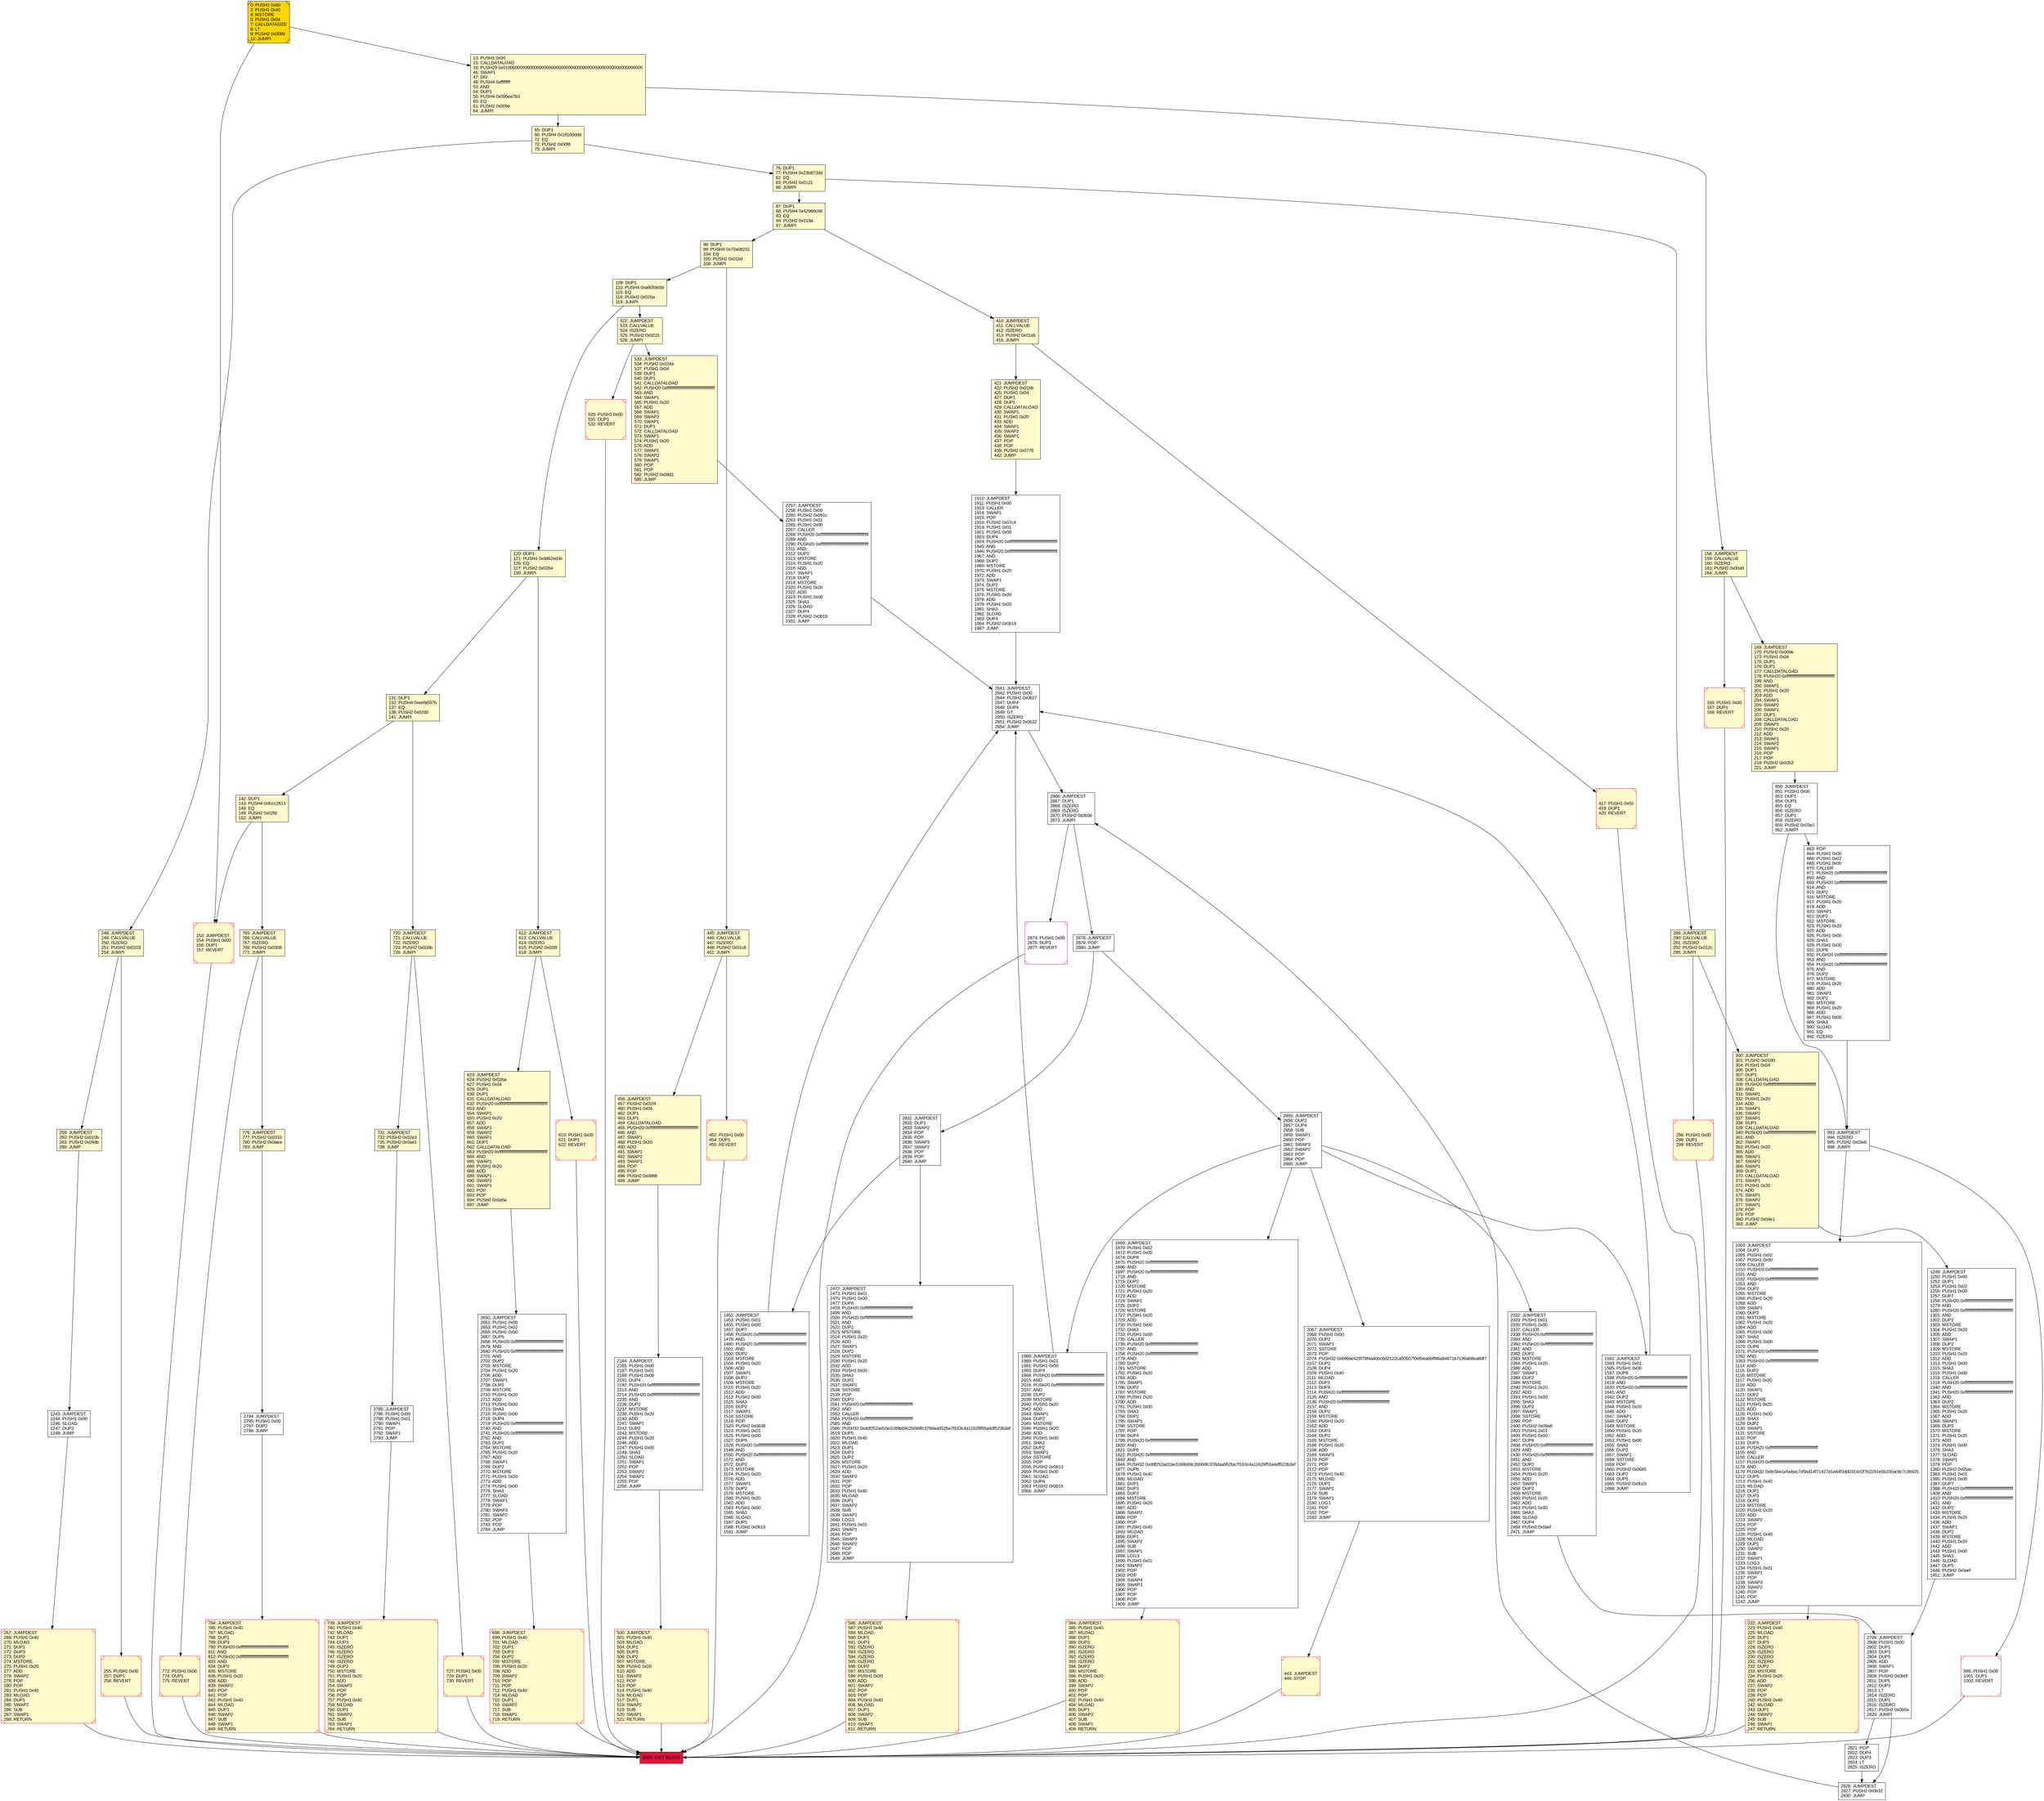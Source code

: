 digraph G {
bgcolor=transparent rankdir=UD;
node [shape=box style=filled color=black fillcolor=white fontname=arial fontcolor=black];
417 [label="417: PUSH1 0x00\l419: DUP1\l420: REVERT\l" fillcolor=lemonchiffon shape=Msquare color=crimson ];
1592 [label="1592: JUMPDEST\l1593: PUSH1 0x01\l1595: PUSH1 0x00\l1597: DUP8\l1598: PUSH20 0xffffffffffffffffffffffffffffffffffffffff\l1619: AND\l1620: PUSH20 0xffffffffffffffffffffffffffffffffffffffff\l1641: AND\l1642: DUP2\l1643: MSTORE\l1644: PUSH1 0x20\l1646: ADD\l1647: SWAP1\l1648: DUP2\l1649: MSTORE\l1650: PUSH1 0x20\l1652: ADD\l1653: PUSH1 0x00\l1655: SHA3\l1656: DUP2\l1657: SWAP1\l1658: SSTORE\l1659: POP\l1660: PUSH2 0x0685\l1663: DUP2\l1664: DUP5\l1665: PUSH2 0x0b19\l1668: JUMP\l" ];
1988 [label="1988: JUMPDEST\l1989: PUSH1 0x01\l1991: PUSH1 0x00\l1993: DUP4\l1994: PUSH20 0xffffffffffffffffffffffffffffffffffffffff\l2015: AND\l2016: PUSH20 0xffffffffffffffffffffffffffffffffffffffff\l2037: AND\l2038: DUP2\l2039: MSTORE\l2040: PUSH1 0x20\l2042: ADD\l2043: SWAP1\l2044: DUP2\l2045: MSTORE\l2046: PUSH1 0x20\l2048: ADD\l2049: PUSH1 0x00\l2051: SHA3\l2052: DUP2\l2053: SWAP1\l2054: SSTORE\l2055: POP\l2056: PUSH2 0x0813\l2059: PUSH1 0x00\l2061: SLOAD\l2062: DUP4\l2063: PUSH2 0x0b19\l2066: JUMP\l" ];
165 [label="165: PUSH1 0x00\l167: DUP1\l168: REVERT\l" fillcolor=lemonchiffon shape=Msquare color=crimson ];
2472 [label="2472: JUMPDEST\l2473: PUSH1 0x01\l2475: PUSH1 0x00\l2477: DUP6\l2478: PUSH20 0xffffffffffffffffffffffffffffffffffffffff\l2499: AND\l2500: PUSH20 0xffffffffffffffffffffffffffffffffffffffff\l2521: AND\l2522: DUP2\l2523: MSTORE\l2524: PUSH1 0x20\l2526: ADD\l2527: SWAP1\l2528: DUP2\l2529: MSTORE\l2530: PUSH1 0x20\l2532: ADD\l2533: PUSH1 0x00\l2535: SHA3\l2536: DUP2\l2537: SWAP1\l2538: SSTORE\l2539: POP\l2540: DUP3\l2541: PUSH20 0xffffffffffffffffffffffffffffffffffffffff\l2562: AND\l2563: CALLER\l2564: PUSH20 0xffffffffffffffffffffffffffffffffffffffff\l2585: AND\l2586: PUSH32 0xddf252ad1be2c89b69c2b068fc378daa952ba7f163c4a11628f55a4df523b3ef\l2619: DUP5\l2620: PUSH1 0x40\l2622: MLOAD\l2623: DUP1\l2624: DUP3\l2625: DUP2\l2626: MSTORE\l2627: PUSH1 0x20\l2629: ADD\l2630: SWAP2\l2631: POP\l2632: POP\l2633: PUSH1 0x40\l2635: MLOAD\l2636: DUP1\l2637: SWAP2\l2638: SUB\l2639: SWAP1\l2640: LOG3\l2641: PUSH1 0x01\l2643: SWAP1\l2644: POP\l2645: SWAP3\l2646: SWAP2\l2647: POP\l2648: POP\l2649: JUMP\l" ];
1003 [label="1003: JUMPDEST\l1004: DUP2\l1005: PUSH1 0x02\l1007: PUSH1 0x00\l1009: CALLER\l1010: PUSH20 0xffffffffffffffffffffffffffffffffffffffff\l1031: AND\l1032: PUSH20 0xffffffffffffffffffffffffffffffffffffffff\l1053: AND\l1054: DUP2\l1055: MSTORE\l1056: PUSH1 0x20\l1058: ADD\l1059: SWAP1\l1060: DUP2\l1061: MSTORE\l1062: PUSH1 0x20\l1064: ADD\l1065: PUSH1 0x00\l1067: SHA3\l1068: PUSH1 0x00\l1070: DUP6\l1071: PUSH20 0xffffffffffffffffffffffffffffffffffffffff\l1092: AND\l1093: PUSH20 0xffffffffffffffffffffffffffffffffffffffff\l1114: AND\l1115: DUP2\l1116: MSTORE\l1117: PUSH1 0x20\l1119: ADD\l1120: SWAP1\l1121: DUP2\l1122: MSTORE\l1123: PUSH1 0x20\l1125: ADD\l1126: PUSH1 0x00\l1128: SHA3\l1129: DUP2\l1130: SWAP1\l1131: SSTORE\l1132: POP\l1133: DUP3\l1134: PUSH20 0xffffffffffffffffffffffffffffffffffffffff\l1155: AND\l1156: CALLER\l1157: PUSH20 0xffffffffffffffffffffffffffffffffffffffff\l1178: AND\l1179: PUSH32 0x8c5be1e5ebec7d5bd14f71427d1e84f3dd0314c0f7b2291e5b200ac8c7c3b925\l1212: DUP5\l1213: PUSH1 0x40\l1215: MLOAD\l1216: DUP1\l1217: DUP3\l1218: DUP2\l1219: MSTORE\l1220: PUSH1 0x20\l1222: ADD\l1223: SWAP2\l1224: POP\l1225: POP\l1226: PUSH1 0x40\l1228: MLOAD\l1229: DUP1\l1230: SWAP2\l1231: SUB\l1232: SWAP1\l1233: LOG3\l1234: PUSH1 0x01\l1236: SWAP1\l1237: POP\l1238: SWAP3\l1239: SWAP2\l1240: POP\l1241: POP\l1242: JUMP\l" ];
98 [label="98: DUP1\l99: PUSH4 0x70a08231\l104: EQ\l105: PUSH2 0x01bd\l108: JUMPI\l" fillcolor=lemonchiffon ];
296 [label="296: PUSH1 0x00\l298: DUP1\l299: REVERT\l" fillcolor=lemonchiffon shape=Msquare color=crimson ];
698 [label="698: JUMPDEST\l699: PUSH1 0x40\l701: MLOAD\l702: DUP1\l703: DUP3\l704: DUP2\l705: MSTORE\l706: PUSH1 0x20\l708: ADD\l709: SWAP2\l710: POP\l711: POP\l712: PUSH1 0x40\l714: MLOAD\l715: DUP1\l716: SWAP2\l717: SUB\l718: SWAP1\l719: RETURN\l" fillcolor=lemonchiffon shape=Msquare color=crimson ];
731 [label="731: JUMPDEST\l732: PUSH2 0x02e3\l735: PUSH2 0x0ae1\l738: JUMP\l" fillcolor=lemonchiffon ];
120 [label="120: DUP1\l121: PUSH4 0xdd62ed3e\l126: EQ\l127: PUSH2 0x0264\l130: JUMPI\l" fillcolor=lemonchiffon ];
1249 [label="1249: JUMPDEST\l1250: PUSH1 0x00\l1252: DUP1\l1253: PUSH1 0x02\l1255: PUSH1 0x00\l1257: DUP7\l1258: PUSH20 0xffffffffffffffffffffffffffffffffffffffff\l1279: AND\l1280: PUSH20 0xffffffffffffffffffffffffffffffffffffffff\l1301: AND\l1302: DUP2\l1303: MSTORE\l1304: PUSH1 0x20\l1306: ADD\l1307: SWAP1\l1308: DUP2\l1309: MSTORE\l1310: PUSH1 0x20\l1312: ADD\l1313: PUSH1 0x00\l1315: SHA3\l1316: PUSH1 0x00\l1318: CALLER\l1319: PUSH20 0xffffffffffffffffffffffffffffffffffffffff\l1340: AND\l1341: PUSH20 0xffffffffffffffffffffffffffffffffffffffff\l1362: AND\l1363: DUP2\l1364: MSTORE\l1365: PUSH1 0x20\l1367: ADD\l1368: SWAP1\l1369: DUP2\l1370: MSTORE\l1371: PUSH1 0x20\l1373: ADD\l1374: PUSH1 0x00\l1376: SHA3\l1377: SLOAD\l1378: SWAP1\l1379: POP\l1380: PUSH2 0x05ac\l1383: PUSH1 0x01\l1385: PUSH1 0x00\l1387: DUP7\l1388: PUSH20 0xffffffffffffffffffffffffffffffffffffffff\l1409: AND\l1410: PUSH20 0xffffffffffffffffffffffffffffffffffffffff\l1431: AND\l1432: DUP2\l1433: MSTORE\l1434: PUSH1 0x20\l1436: ADD\l1437: SWAP1\l1438: DUP2\l1439: MSTORE\l1440: PUSH1 0x20\l1442: ADD\l1443: PUSH1 0x00\l1445: SHA3\l1446: SLOAD\l1447: DUP5\l1448: PUSH2 0x0aef\l1451: JUMP\l" ];
131 [label="131: DUP1\l132: PUSH4 0xeefa597b\l137: EQ\l138: PUSH2 0x02d0\l141: JUMPI\l" fillcolor=lemonchiffon ];
1452 [label="1452: JUMPDEST\l1453: PUSH1 0x01\l1455: PUSH1 0x00\l1457: DUP7\l1458: PUSH20 0xffffffffffffffffffffffffffffffffffffffff\l1479: AND\l1480: PUSH20 0xffffffffffffffffffffffffffffffffffffffff\l1501: AND\l1502: DUP2\l1503: MSTORE\l1504: PUSH1 0x20\l1506: ADD\l1507: SWAP1\l1508: DUP2\l1509: MSTORE\l1510: PUSH1 0x20\l1512: ADD\l1513: PUSH1 0x00\l1515: SHA3\l1516: DUP2\l1517: SWAP1\l1518: SSTORE\l1519: POP\l1520: PUSH2 0x0638\l1523: PUSH1 0x01\l1525: PUSH1 0x00\l1527: DUP8\l1528: PUSH20 0xffffffffffffffffffffffffffffffffffffffff\l1549: AND\l1550: PUSH20 0xffffffffffffffffffffffffffffffffffffffff\l1571: AND\l1572: DUP2\l1573: MSTORE\l1574: PUSH1 0x20\l1576: ADD\l1577: SWAP1\l1578: DUP2\l1579: MSTORE\l1580: PUSH1 0x20\l1582: ADD\l1583: PUSH1 0x00\l1585: SHA3\l1586: SLOAD\l1587: DUP5\l1588: PUSH2 0x0b19\l1591: JUMP\l" ];
456 [label="456: JUMPDEST\l457: PUSH2 0x01f4\l460: PUSH1 0x04\l462: DUP1\l463: DUP1\l464: CALLDATALOAD\l465: PUSH20 0xffffffffffffffffffffffffffffffffffffffff\l486: AND\l487: SWAP1\l488: PUSH1 0x20\l490: ADD\l491: SWAP1\l492: SWAP2\l493: SWAP1\l494: POP\l495: POP\l496: PUSH2 0x0888\l499: JUMP\l" fillcolor=lemonchiffon ];
87 [label="87: DUP1\l88: PUSH4 0x42966c68\l93: EQ\l94: PUSH2 0x019a\l97: JUMPI\l" fillcolor=lemonchiffon ];
2878 [label="2878: JUMPDEST\l2879: POP\l2880: JUMP\l" ];
2874 [label="2874: PUSH1 0x00\l2876: DUP1\l2877: REVERT\l" shape=Msquare color=crimson ];
153 [label="153: JUMPDEST\l154: PUSH1 0x00\l156: DUP1\l157: REVERT\l" fillcolor=lemonchiffon shape=Msquare color=crimson ];
2855 [label="2855: JUMPDEST\l2856: DUP2\l2857: DUP4\l2858: SUB\l2859: SWAP1\l2860: POP\l2861: SWAP3\l2862: SWAP2\l2863: POP\l2864: POP\l2865: JUMP\l" ];
772 [label="772: PUSH1 0x00\l774: DUP1\l775: REVERT\l" fillcolor=lemonchiffon shape=Msquare color=crimson ];
169 [label="169: JUMPDEST\l170: PUSH2 0x00de\l173: PUSH1 0x04\l175: DUP1\l176: DUP1\l177: CALLDATALOAD\l178: PUSH20 0xffffffffffffffffffffffffffffffffffffffff\l199: AND\l200: SWAP1\l201: PUSH1 0x20\l203: ADD\l204: SWAP1\l205: SWAP2\l206: SWAP1\l207: DUP1\l208: CALLDATALOAD\l209: SWAP1\l210: PUSH1 0x20\l212: ADD\l213: SWAP1\l214: SWAP2\l215: SWAP1\l216: POP\l217: POP\l218: PUSH2 0x0352\l221: JUMP\l" fillcolor=lemonchiffon ];
289 [label="289: JUMPDEST\l290: CALLVALUE\l291: ISZERO\l292: PUSH2 0x012c\l295: JUMPI\l" fillcolor=lemonchiffon ];
522 [label="522: JUMPDEST\l523: CALLVALUE\l524: ISZERO\l525: PUSH2 0x0215\l528: JUMPI\l" fillcolor=lemonchiffon ];
421 [label="421: JUMPDEST\l422: PUSH2 0x01bb\l425: PUSH1 0x04\l427: DUP1\l428: DUP1\l429: CALLDATALOAD\l430: SWAP1\l431: PUSH1 0x20\l433: ADD\l434: SWAP1\l435: SWAP2\l436: SWAP1\l437: POP\l438: POP\l439: PUSH2 0x0776\l442: JUMP\l" fillcolor=lemonchiffon ];
443 [label="443: JUMPDEST\l444: STOP\l" fillcolor=lemonchiffon shape=Msquare color=crimson ];
623 [label="623: JUMPDEST\l624: PUSH2 0x02ba\l627: PUSH1 0x04\l629: DUP1\l630: DUP1\l631: CALLDATALOAD\l632: PUSH20 0xffffffffffffffffffffffffffffffffffffffff\l653: AND\l654: SWAP1\l655: PUSH1 0x20\l657: ADD\l658: SWAP1\l659: SWAP2\l660: SWAP1\l661: DUP1\l662: CALLDATALOAD\l663: PUSH20 0xffffffffffffffffffffffffffffffffffffffff\l684: AND\l685: SWAP1\l686: PUSH1 0x20\l688: ADD\l689: SWAP1\l690: SWAP2\l691: SWAP1\l692: POP\l693: POP\l694: PUSH2 0x0a5a\l697: JUMP\l" fillcolor=lemonchiffon ];
529 [label="529: PUSH1 0x00\l531: DUP1\l532: REVERT\l" fillcolor=lemonchiffon shape=Msquare color=crimson ];
2794 [label="2794: JUMPDEST\l2795: PUSH1 0x00\l2797: DUP2\l2798: JUMP\l" ];
850 [label="850: JUMPDEST\l851: PUSH1 0x00\l853: DUP1\l854: DUP3\l855: EQ\l856: ISZERO\l857: DUP1\l858: ISZERO\l859: PUSH2 0x03e1\l862: JUMPI\l" ];
2257 [label="2257: JUMPDEST\l2258: PUSH1 0x00\l2260: PUSH2 0x091c\l2263: PUSH1 0x01\l2265: PUSH1 0x00\l2267: CALLER\l2268: PUSH20 0xffffffffffffffffffffffffffffffffffffffff\l2289: AND\l2290: PUSH20 0xffffffffffffffffffffffffffffffffffffffff\l2311: AND\l2312: DUP2\l2313: MSTORE\l2314: PUSH1 0x20\l2316: ADD\l2317: SWAP1\l2318: DUP2\l2319: MSTORE\l2320: PUSH1 0x20\l2322: ADD\l2323: PUSH1 0x00\l2325: SHA3\l2326: SLOAD\l2327: DUP4\l2328: PUSH2 0x0b19\l2331: JUMP\l" ];
267 [label="267: JUMPDEST\l268: PUSH1 0x40\l270: MLOAD\l271: DUP1\l272: DUP3\l273: DUP2\l274: MSTORE\l275: PUSH1 0x20\l277: ADD\l278: SWAP2\l279: POP\l280: POP\l281: PUSH1 0x40\l283: MLOAD\l284: DUP1\l285: SWAP2\l286: SUB\l287: SWAP1\l288: RETURN\l" fillcolor=lemonchiffon shape=Msquare color=crimson ];
612 [label="612: JUMPDEST\l613: CALLVALUE\l614: ISZERO\l615: PUSH2 0x026f\l618: JUMPI\l" fillcolor=lemonchiffon ];
384 [label="384: JUMPDEST\l385: PUSH1 0x40\l387: MLOAD\l388: DUP1\l389: DUP3\l390: ISZERO\l391: ISZERO\l392: ISZERO\l393: ISZERO\l394: DUP2\l395: MSTORE\l396: PUSH1 0x20\l398: ADD\l399: SWAP2\l400: POP\l401: POP\l402: PUSH1 0x40\l404: MLOAD\l405: DUP1\l406: SWAP2\l407: SUB\l408: SWAP1\l409: RETURN\l" fillcolor=lemonchiffon shape=Msquare color=crimson ];
2799 [label="2799: JUMPDEST\l2800: PUSH1 0x00\l2802: DUP1\l2803: DUP3\l2804: DUP5\l2805: ADD\l2806: SWAP1\l2807: POP\l2808: PUSH2 0x0b0f\l2811: DUP5\l2812: DUP3\l2813: LT\l2814: ISZERO\l2815: DUP1\l2816: ISZERO\l2817: PUSH2 0x0b0a\l2820: JUMPI\l" ];
2650 [label="2650: JUMPDEST\l2651: PUSH1 0x00\l2653: PUSH1 0x02\l2655: PUSH1 0x00\l2657: DUP5\l2658: PUSH20 0xffffffffffffffffffffffffffffffffffffffff\l2679: AND\l2680: PUSH20 0xffffffffffffffffffffffffffffffffffffffff\l2701: AND\l2702: DUP2\l2703: MSTORE\l2704: PUSH1 0x20\l2706: ADD\l2707: SWAP1\l2708: DUP2\l2709: MSTORE\l2710: PUSH1 0x20\l2712: ADD\l2713: PUSH1 0x00\l2715: SHA3\l2716: PUSH1 0x00\l2718: DUP4\l2719: PUSH20 0xffffffffffffffffffffffffffffffffffffffff\l2740: AND\l2741: PUSH20 0xffffffffffffffffffffffffffffffffffffffff\l2762: AND\l2763: DUP2\l2764: MSTORE\l2765: PUSH1 0x20\l2767: ADD\l2768: SWAP1\l2769: DUP2\l2770: MSTORE\l2771: PUSH1 0x20\l2773: ADD\l2774: PUSH1 0x00\l2776: SHA3\l2777: SLOAD\l2778: SWAP1\l2779: POP\l2780: SWAP3\l2781: SWAP2\l2782: POP\l2783: POP\l2784: JUMP\l" ];
2881 [label="2881: EXIT BLOCK\l" fillcolor=crimson ];
410 [label="410: JUMPDEST\l411: CALLVALUE\l412: ISZERO\l413: PUSH2 0x01a5\l416: JUMPI\l" fillcolor=lemonchiffon ];
784 [label="784: JUMPDEST\l785: PUSH1 0x40\l787: MLOAD\l788: DUP1\l789: DUP3\l790: PUSH20 0xffffffffffffffffffffffffffffffffffffffff\l811: AND\l812: PUSH20 0xffffffffffffffffffffffffffffffffffffffff\l833: AND\l834: DUP2\l835: MSTORE\l836: PUSH1 0x20\l838: ADD\l839: SWAP2\l840: POP\l841: POP\l842: PUSH1 0x40\l844: MLOAD\l845: DUP1\l846: SWAP2\l847: SUB\l848: SWAP1\l849: RETURN\l" fillcolor=lemonchiffon shape=Msquare color=crimson ];
765 [label="765: JUMPDEST\l766: CALLVALUE\l767: ISZERO\l768: PUSH2 0x0308\l771: JUMPI\l" fillcolor=lemonchiffon ];
109 [label="109: DUP1\l110: PUSH4 0xa9059cbb\l115: EQ\l116: PUSH2 0x020a\l119: JUMPI\l" fillcolor=lemonchiffon ];
999 [label="999: PUSH1 0x00\l1001: DUP1\l1002: REVERT\l" shape=Msquare color=crimson ];
500 [label="500: JUMPDEST\l501: PUSH1 0x40\l503: MLOAD\l504: DUP1\l505: DUP3\l506: DUP2\l507: MSTORE\l508: PUSH1 0x20\l510: ADD\l511: SWAP2\l512: POP\l513: POP\l514: PUSH1 0x40\l516: MLOAD\l517: DUP1\l518: SWAP2\l519: SUB\l520: SWAP1\l521: RETURN\l" fillcolor=lemonchiffon shape=Msquare color=crimson ];
13 [label="13: PUSH1 0x00\l15: CALLDATALOAD\l16: PUSH29 0x0100000000000000000000000000000000000000000000000000000000\l46: SWAP1\l47: DIV\l48: PUSH4 0xffffffff\l53: AND\l54: DUP1\l55: PUSH4 0x095ea7b3\l60: EQ\l61: PUSH2 0x009e\l64: JUMPI\l" fillcolor=lemonchiffon ];
619 [label="619: PUSH1 0x00\l621: DUP1\l622: REVERT\l" fillcolor=lemonchiffon shape=Msquare color=crimson ];
65 [label="65: DUP1\l66: PUSH4 0x18160ddd\l71: EQ\l72: PUSH2 0x00f8\l75: JUMPI\l" fillcolor=lemonchiffon ];
300 [label="300: JUMPDEST\l301: PUSH2 0x0180\l304: PUSH1 0x04\l306: DUP1\l307: DUP1\l308: CALLDATALOAD\l309: PUSH20 0xffffffffffffffffffffffffffffffffffffffff\l330: AND\l331: SWAP1\l332: PUSH1 0x20\l334: ADD\l335: SWAP1\l336: SWAP2\l337: SWAP1\l338: DUP1\l339: CALLDATALOAD\l340: PUSH20 0xffffffffffffffffffffffffffffffffffffffff\l361: AND\l362: SWAP1\l363: PUSH1 0x20\l365: ADD\l366: SWAP1\l367: SWAP2\l368: SWAP1\l369: DUP1\l370: CALLDATALOAD\l371: SWAP1\l372: PUSH1 0x20\l374: ADD\l375: SWAP1\l376: SWAP2\l377: SWAP1\l378: POP\l379: POP\l380: PUSH2 0x04e1\l383: JUMP\l" fillcolor=lemonchiffon ];
776 [label="776: JUMPDEST\l777: PUSH2 0x0310\l780: PUSH2 0x0aea\l783: JUMP\l" fillcolor=lemonchiffon ];
993 [label="993: JUMPDEST\l994: ISZERO\l995: PUSH2 0x03eb\l998: JUMPI\l" ];
2785 [label="2785: JUMPDEST\l2786: PUSH1 0x00\l2788: PUSH1 0x01\l2790: SWAP1\l2791: POP\l2792: SWAP1\l2793: JUMP\l" ];
2866 [label="2866: JUMPDEST\l2867: DUP1\l2868: ISZERO\l2869: ISZERO\l2870: PUSH2 0x0b3e\l2873: JUMPI\l" ];
863 [label="863: POP\l864: PUSH1 0x00\l866: PUSH1 0x02\l868: PUSH1 0x00\l870: CALLER\l871: PUSH20 0xffffffffffffffffffffffffffffffffffffffff\l892: AND\l893: PUSH20 0xffffffffffffffffffffffffffffffffffffffff\l914: AND\l915: DUP2\l916: MSTORE\l917: PUSH1 0x20\l919: ADD\l920: SWAP1\l921: DUP2\l922: MSTORE\l923: PUSH1 0x20\l925: ADD\l926: PUSH1 0x00\l928: SHA3\l929: PUSH1 0x00\l931: DUP6\l932: PUSH20 0xffffffffffffffffffffffffffffffffffffffff\l953: AND\l954: PUSH20 0xffffffffffffffffffffffffffffffffffffffff\l975: AND\l976: DUP2\l977: MSTORE\l978: PUSH1 0x20\l980: ADD\l981: SWAP1\l982: DUP2\l983: MSTORE\l984: PUSH1 0x20\l986: ADD\l987: PUSH1 0x00\l989: SHA3\l990: SLOAD\l991: EQ\l992: ISZERO\l" ];
158 [label="158: JUMPDEST\l159: CALLVALUE\l160: ISZERO\l161: PUSH2 0x00a9\l164: JUMPI\l" fillcolor=lemonchiffon ];
1669 [label="1669: JUMPDEST\l1670: PUSH1 0x02\l1672: PUSH1 0x00\l1674: DUP8\l1675: PUSH20 0xffffffffffffffffffffffffffffffffffffffff\l1696: AND\l1697: PUSH20 0xffffffffffffffffffffffffffffffffffffffff\l1718: AND\l1719: DUP2\l1720: MSTORE\l1721: PUSH1 0x20\l1723: ADD\l1724: SWAP1\l1725: DUP2\l1726: MSTORE\l1727: PUSH1 0x20\l1729: ADD\l1730: PUSH1 0x00\l1732: SHA3\l1733: PUSH1 0x00\l1735: CALLER\l1736: PUSH20 0xffffffffffffffffffffffffffffffffffffffff\l1757: AND\l1758: PUSH20 0xffffffffffffffffffffffffffffffffffffffff\l1779: AND\l1780: DUP2\l1781: MSTORE\l1782: PUSH1 0x20\l1784: ADD\l1785: SWAP1\l1786: DUP2\l1787: MSTORE\l1788: PUSH1 0x20\l1790: ADD\l1791: PUSH1 0x00\l1793: SHA3\l1794: DUP2\l1795: SWAP1\l1796: SSTORE\l1797: POP\l1798: DUP4\l1799: PUSH20 0xffffffffffffffffffffffffffffffffffffffff\l1820: AND\l1821: DUP6\l1822: PUSH20 0xffffffffffffffffffffffffffffffffffffffff\l1843: AND\l1844: PUSH32 0xddf252ad1be2c89b69c2b068fc378daa952ba7f163c4a11628f55a4df523b3ef\l1877: DUP6\l1878: PUSH1 0x40\l1880: MLOAD\l1881: DUP1\l1882: DUP3\l1883: DUP2\l1884: MSTORE\l1885: PUSH1 0x20\l1887: ADD\l1888: SWAP2\l1889: POP\l1890: POP\l1891: PUSH1 0x40\l1893: MLOAD\l1894: DUP1\l1895: SWAP2\l1896: SUB\l1897: SWAP1\l1898: LOG3\l1899: PUSH1 0x01\l1901: SWAP2\l1902: POP\l1903: POP\l1904: SWAP4\l1905: SWAP3\l1906: POP\l1907: POP\l1908: POP\l1909: JUMP\l" ];
2067 [label="2067: JUMPDEST\l2068: PUSH1 0x00\l2070: DUP2\l2071: SWAP1\l2072: SSTORE\l2073: POP\l2074: PUSH32 0x696de425f79f4a40bc6d2122ca50507f0efbeabbff86a84871b7196ab8ea8df7\l2107: DUP2\l2108: DUP4\l2109: PUSH1 0x40\l2111: MLOAD\l2112: DUP1\l2113: DUP4\l2114: PUSH20 0xffffffffffffffffffffffffffffffffffffffff\l2135: AND\l2136: PUSH20 0xffffffffffffffffffffffffffffffffffffffff\l2157: AND\l2158: DUP2\l2159: MSTORE\l2160: PUSH1 0x20\l2162: ADD\l2163: DUP3\l2164: DUP2\l2165: MSTORE\l2166: PUSH1 0x20\l2168: ADD\l2169: SWAP3\l2170: POP\l2171: POP\l2172: POP\l2173: PUSH1 0x40\l2175: MLOAD\l2176: DUP1\l2177: SWAP2\l2178: SUB\l2179: SWAP1\l2180: LOG1\l2181: POP\l2182: POP\l2183: JUMP\l" ];
533 [label="533: JUMPDEST\l534: PUSH2 0x024a\l537: PUSH1 0x04\l539: DUP1\l540: DUP1\l541: CALLDATALOAD\l542: PUSH20 0xffffffffffffffffffffffffffffffffffffffff\l563: AND\l564: SWAP1\l565: PUSH1 0x20\l567: ADD\l568: SWAP1\l569: SWAP2\l570: SWAP1\l571: DUP1\l572: CALLDATALOAD\l573: SWAP1\l574: PUSH1 0x20\l576: ADD\l577: SWAP1\l578: SWAP2\l579: SWAP1\l580: POP\l581: POP\l582: PUSH2 0x08d1\l585: JUMP\l" fillcolor=lemonchiffon ];
2821 [label="2821: POP\l2822: DUP4\l2823: DUP3\l2824: LT\l2825: ISZERO\l" ];
255 [label="255: PUSH1 0x00\l257: DUP1\l258: REVERT\l" fillcolor=lemonchiffon shape=Msquare color=crimson ];
739 [label="739: JUMPDEST\l740: PUSH1 0x40\l742: MLOAD\l743: DUP1\l744: DUP3\l745: ISZERO\l746: ISZERO\l747: ISZERO\l748: ISZERO\l749: DUP2\l750: MSTORE\l751: PUSH1 0x20\l753: ADD\l754: SWAP2\l755: POP\l756: POP\l757: PUSH1 0x40\l759: MLOAD\l760: DUP1\l761: SWAP2\l762: SUB\l763: SWAP1\l764: RETURN\l" fillcolor=lemonchiffon shape=Msquare color=crimson ];
222 [label="222: JUMPDEST\l223: PUSH1 0x40\l225: MLOAD\l226: DUP1\l227: DUP3\l228: ISZERO\l229: ISZERO\l230: ISZERO\l231: ISZERO\l232: DUP2\l233: MSTORE\l234: PUSH1 0x20\l236: ADD\l237: SWAP2\l238: POP\l239: POP\l240: PUSH1 0x40\l242: MLOAD\l243: DUP1\l244: SWAP2\l245: SUB\l246: SWAP1\l247: RETURN\l" fillcolor=lemonchiffon shape=Msquare color=crimson ];
2332 [label="2332: JUMPDEST\l2333: PUSH1 0x01\l2335: PUSH1 0x00\l2337: CALLER\l2338: PUSH20 0xffffffffffffffffffffffffffffffffffffffff\l2359: AND\l2360: PUSH20 0xffffffffffffffffffffffffffffffffffffffff\l2381: AND\l2382: DUP2\l2383: MSTORE\l2384: PUSH1 0x20\l2386: ADD\l2387: SWAP1\l2388: DUP2\l2389: MSTORE\l2390: PUSH1 0x20\l2392: ADD\l2393: PUSH1 0x00\l2395: SHA3\l2396: DUP2\l2397: SWAP1\l2398: SSTORE\l2399: POP\l2400: PUSH2 0x09a8\l2403: PUSH1 0x01\l2405: PUSH1 0x00\l2407: DUP6\l2408: PUSH20 0xffffffffffffffffffffffffffffffffffffffff\l2429: AND\l2430: PUSH20 0xffffffffffffffffffffffffffffffffffffffff\l2451: AND\l2452: DUP2\l2453: MSTORE\l2454: PUSH1 0x20\l2456: ADD\l2457: SWAP1\l2458: DUP2\l2459: MSTORE\l2460: PUSH1 0x20\l2462: ADD\l2463: PUSH1 0x00\l2465: SHA3\l2466: SLOAD\l2467: DUP4\l2468: PUSH2 0x0aef\l2471: JUMP\l" ];
2831 [label="2831: JUMPDEST\l2832: DUP1\l2833: SWAP2\l2834: POP\l2835: POP\l2836: SWAP3\l2837: SWAP2\l2838: POP\l2839: POP\l2840: JUMP\l" ];
1910 [label="1910: JUMPDEST\l1911: PUSH1 0x00\l1913: CALLER\l1914: SWAP1\l1915: POP\l1916: PUSH2 0x07c4\l1919: PUSH1 0x01\l1921: PUSH1 0x00\l1923: DUP4\l1924: PUSH20 0xffffffffffffffffffffffffffffffffffffffff\l1945: AND\l1946: PUSH20 0xffffffffffffffffffffffffffffffffffffffff\l1967: AND\l1968: DUP2\l1969: MSTORE\l1970: PUSH1 0x20\l1972: ADD\l1973: SWAP1\l1974: DUP2\l1975: MSTORE\l1976: PUSH1 0x20\l1978: ADD\l1979: PUSH1 0x00\l1981: SHA3\l1982: SLOAD\l1983: DUP4\l1984: PUSH2 0x0b19\l1987: JUMP\l" ];
452 [label="452: PUSH1 0x00\l454: DUP1\l455: REVERT\l" fillcolor=lemonchiffon shape=Msquare color=crimson ];
445 [label="445: JUMPDEST\l446: CALLVALUE\l447: ISZERO\l448: PUSH2 0x01c8\l451: JUMPI\l" fillcolor=lemonchiffon ];
2184 [label="2184: JUMPDEST\l2185: PUSH1 0x00\l2187: PUSH1 0x01\l2189: PUSH1 0x00\l2191: DUP4\l2192: PUSH20 0xffffffffffffffffffffffffffffffffffffffff\l2213: AND\l2214: PUSH20 0xffffffffffffffffffffffffffffffffffffffff\l2235: AND\l2236: DUP2\l2237: MSTORE\l2238: PUSH1 0x20\l2240: ADD\l2241: SWAP1\l2242: DUP2\l2243: MSTORE\l2244: PUSH1 0x20\l2246: ADD\l2247: PUSH1 0x00\l2249: SHA3\l2250: SLOAD\l2251: SWAP1\l2252: POP\l2253: SWAP2\l2254: SWAP1\l2255: POP\l2256: JUMP\l" ];
1243 [label="1243: JUMPDEST\l1244: PUSH1 0x00\l1246: SLOAD\l1247: DUP2\l1248: JUMP\l" ];
248 [label="248: JUMPDEST\l249: CALLVALUE\l250: ISZERO\l251: PUSH2 0x0103\l254: JUMPI\l" fillcolor=lemonchiffon ];
2826 [label="2826: JUMPDEST\l2827: PUSH2 0x0b32\l2830: JUMP\l" ];
720 [label="720: JUMPDEST\l721: CALLVALUE\l722: ISZERO\l723: PUSH2 0x02db\l726: JUMPI\l" fillcolor=lemonchiffon ];
0 [label="0: PUSH1 0x60\l2: PUSH1 0x40\l4: MSTORE\l5: PUSH1 0x04\l7: CALLDATASIZE\l8: LT\l9: PUSH2 0x0099\l12: JUMPI\l" fillcolor=lemonchiffon shape=Msquare fillcolor=gold ];
2841 [label="2841: JUMPDEST\l2842: PUSH1 0x00\l2844: PUSH2 0x0b27\l2847: DUP4\l2848: DUP4\l2849: GT\l2850: ISZERO\l2851: PUSH2 0x0b32\l2854: JUMP\l" ];
76 [label="76: DUP1\l77: PUSH4 0x23b872dd\l82: EQ\l83: PUSH2 0x0121\l86: JUMPI\l" fillcolor=lemonchiffon ];
142 [label="142: DUP1\l143: PUSH4 0xfccc2813\l148: EQ\l149: PUSH2 0x02fd\l152: JUMPI\l" fillcolor=lemonchiffon ];
586 [label="586: JUMPDEST\l587: PUSH1 0x40\l589: MLOAD\l590: DUP1\l591: DUP3\l592: ISZERO\l593: ISZERO\l594: ISZERO\l595: ISZERO\l596: DUP2\l597: MSTORE\l598: PUSH1 0x20\l600: ADD\l601: SWAP2\l602: POP\l603: POP\l604: PUSH1 0x40\l606: MLOAD\l607: DUP1\l608: SWAP2\l609: SUB\l610: SWAP1\l611: RETURN\l" fillcolor=lemonchiffon shape=Msquare color=crimson ];
727 [label="727: PUSH1 0x00\l729: DUP1\l730: REVERT\l" fillcolor=lemonchiffon shape=Msquare color=crimson ];
259 [label="259: JUMPDEST\l260: PUSH2 0x010b\l263: PUSH2 0x04db\l266: JUMP\l" fillcolor=lemonchiffon ];
13 -> 65;
784 -> 2881;
500 -> 2881;
120 -> 131;
999 -> 2881;
2878 -> 2855;
993 -> 999;
612 -> 623;
2785 -> 739;
248 -> 259;
1910 -> 2841;
522 -> 529;
169 -> 850;
13 -> 158;
255 -> 2881;
452 -> 2881;
2184 -> 500;
142 -> 765;
120 -> 612;
586 -> 2881;
727 -> 2881;
0 -> 13;
65 -> 76;
300 -> 1249;
417 -> 2881;
2257 -> 2841;
165 -> 2881;
698 -> 2881;
2855 -> 2067;
109 -> 120;
158 -> 165;
2799 -> 2826;
2866 -> 2878;
87 -> 410;
2332 -> 2799;
76 -> 289;
289 -> 300;
850 -> 863;
1003 -> 222;
2831 -> 2472;
1669 -> 384;
443 -> 2881;
109 -> 522;
623 -> 2650;
1592 -> 2841;
2794 -> 784;
1988 -> 2841;
2472 -> 586;
2831 -> 1452;
612 -> 619;
2067 -> 443;
2878 -> 2831;
131 -> 720;
445 -> 456;
445 -> 452;
720 -> 727;
619 -> 2881;
765 -> 776;
259 -> 1243;
87 -> 98;
863 -> 993;
2855 -> 1592;
2855 -> 1988;
739 -> 2881;
289 -> 296;
2826 -> 2866;
222 -> 2881;
65 -> 248;
248 -> 255;
1249 -> 2799;
2821 -> 2826;
2841 -> 2866;
410 -> 417;
731 -> 2785;
296 -> 2881;
2855 -> 1669;
421 -> 1910;
2650 -> 698;
993 -> 1003;
98 -> 109;
1243 -> 267;
2866 -> 2874;
2874 -> 2881;
153 -> 2881;
765 -> 772;
772 -> 2881;
1452 -> 2841;
2799 -> 2821;
142 -> 153;
76 -> 87;
0 -> 153;
98 -> 445;
410 -> 421;
533 -> 2257;
456 -> 2184;
522 -> 533;
529 -> 2881;
131 -> 142;
720 -> 731;
776 -> 2794;
267 -> 2881;
2855 -> 2332;
384 -> 2881;
850 -> 993;
158 -> 169;
}